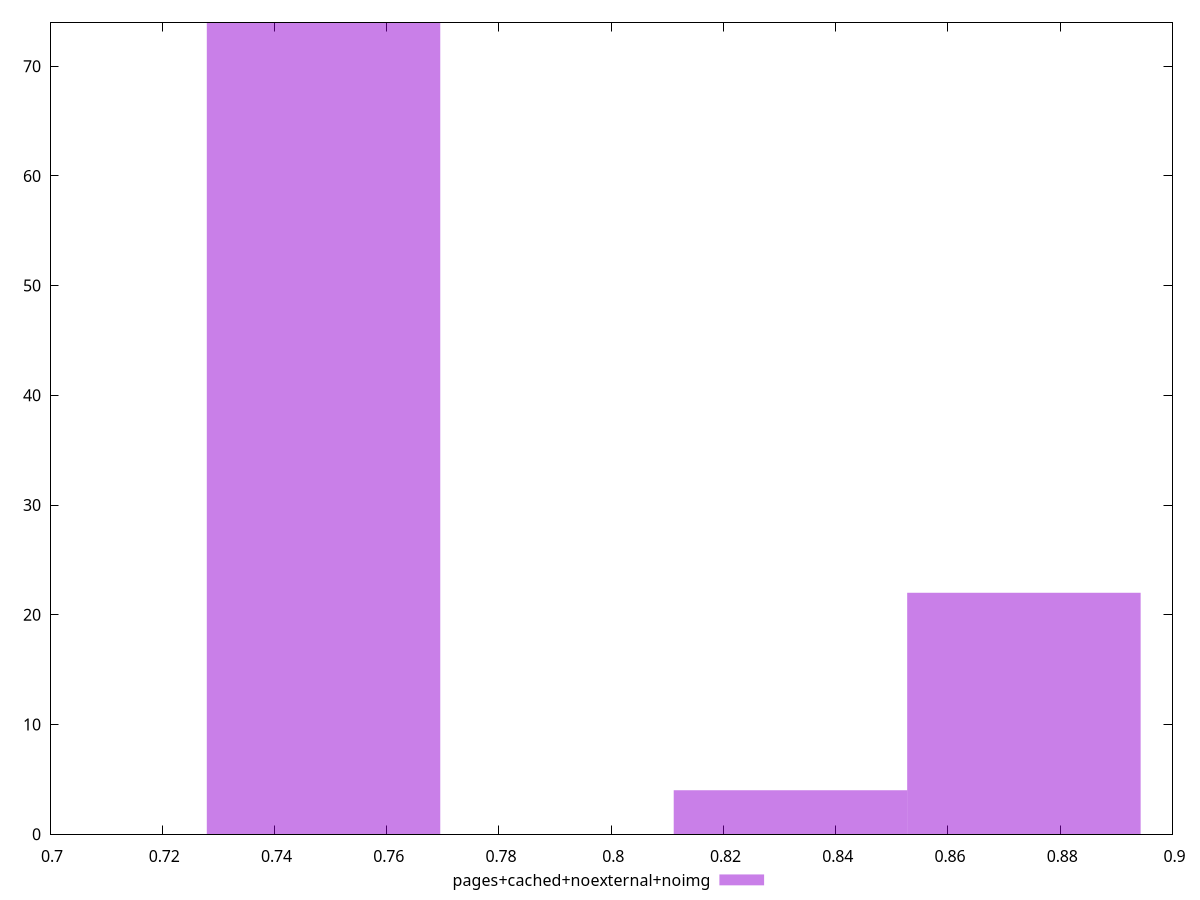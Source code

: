 $_pagesCachedNoexternalNoimg <<EOF
0.7487350687818961 74
0.8735242469122121 22
0.8319278542021068 4
EOF
set key outside below
set terminal pngcairo
set output "report_00005_2020-11-02T22-26-11.212Z/uses-http2/pages+cached+noexternal+noimg//hist.png"
set yrange [0:74]
set boxwidth 0.04159639271010534
set style fill transparent solid 0.5 noborder
plot $_pagesCachedNoexternalNoimg title "pages+cached+noexternal+noimg" with boxes ,
